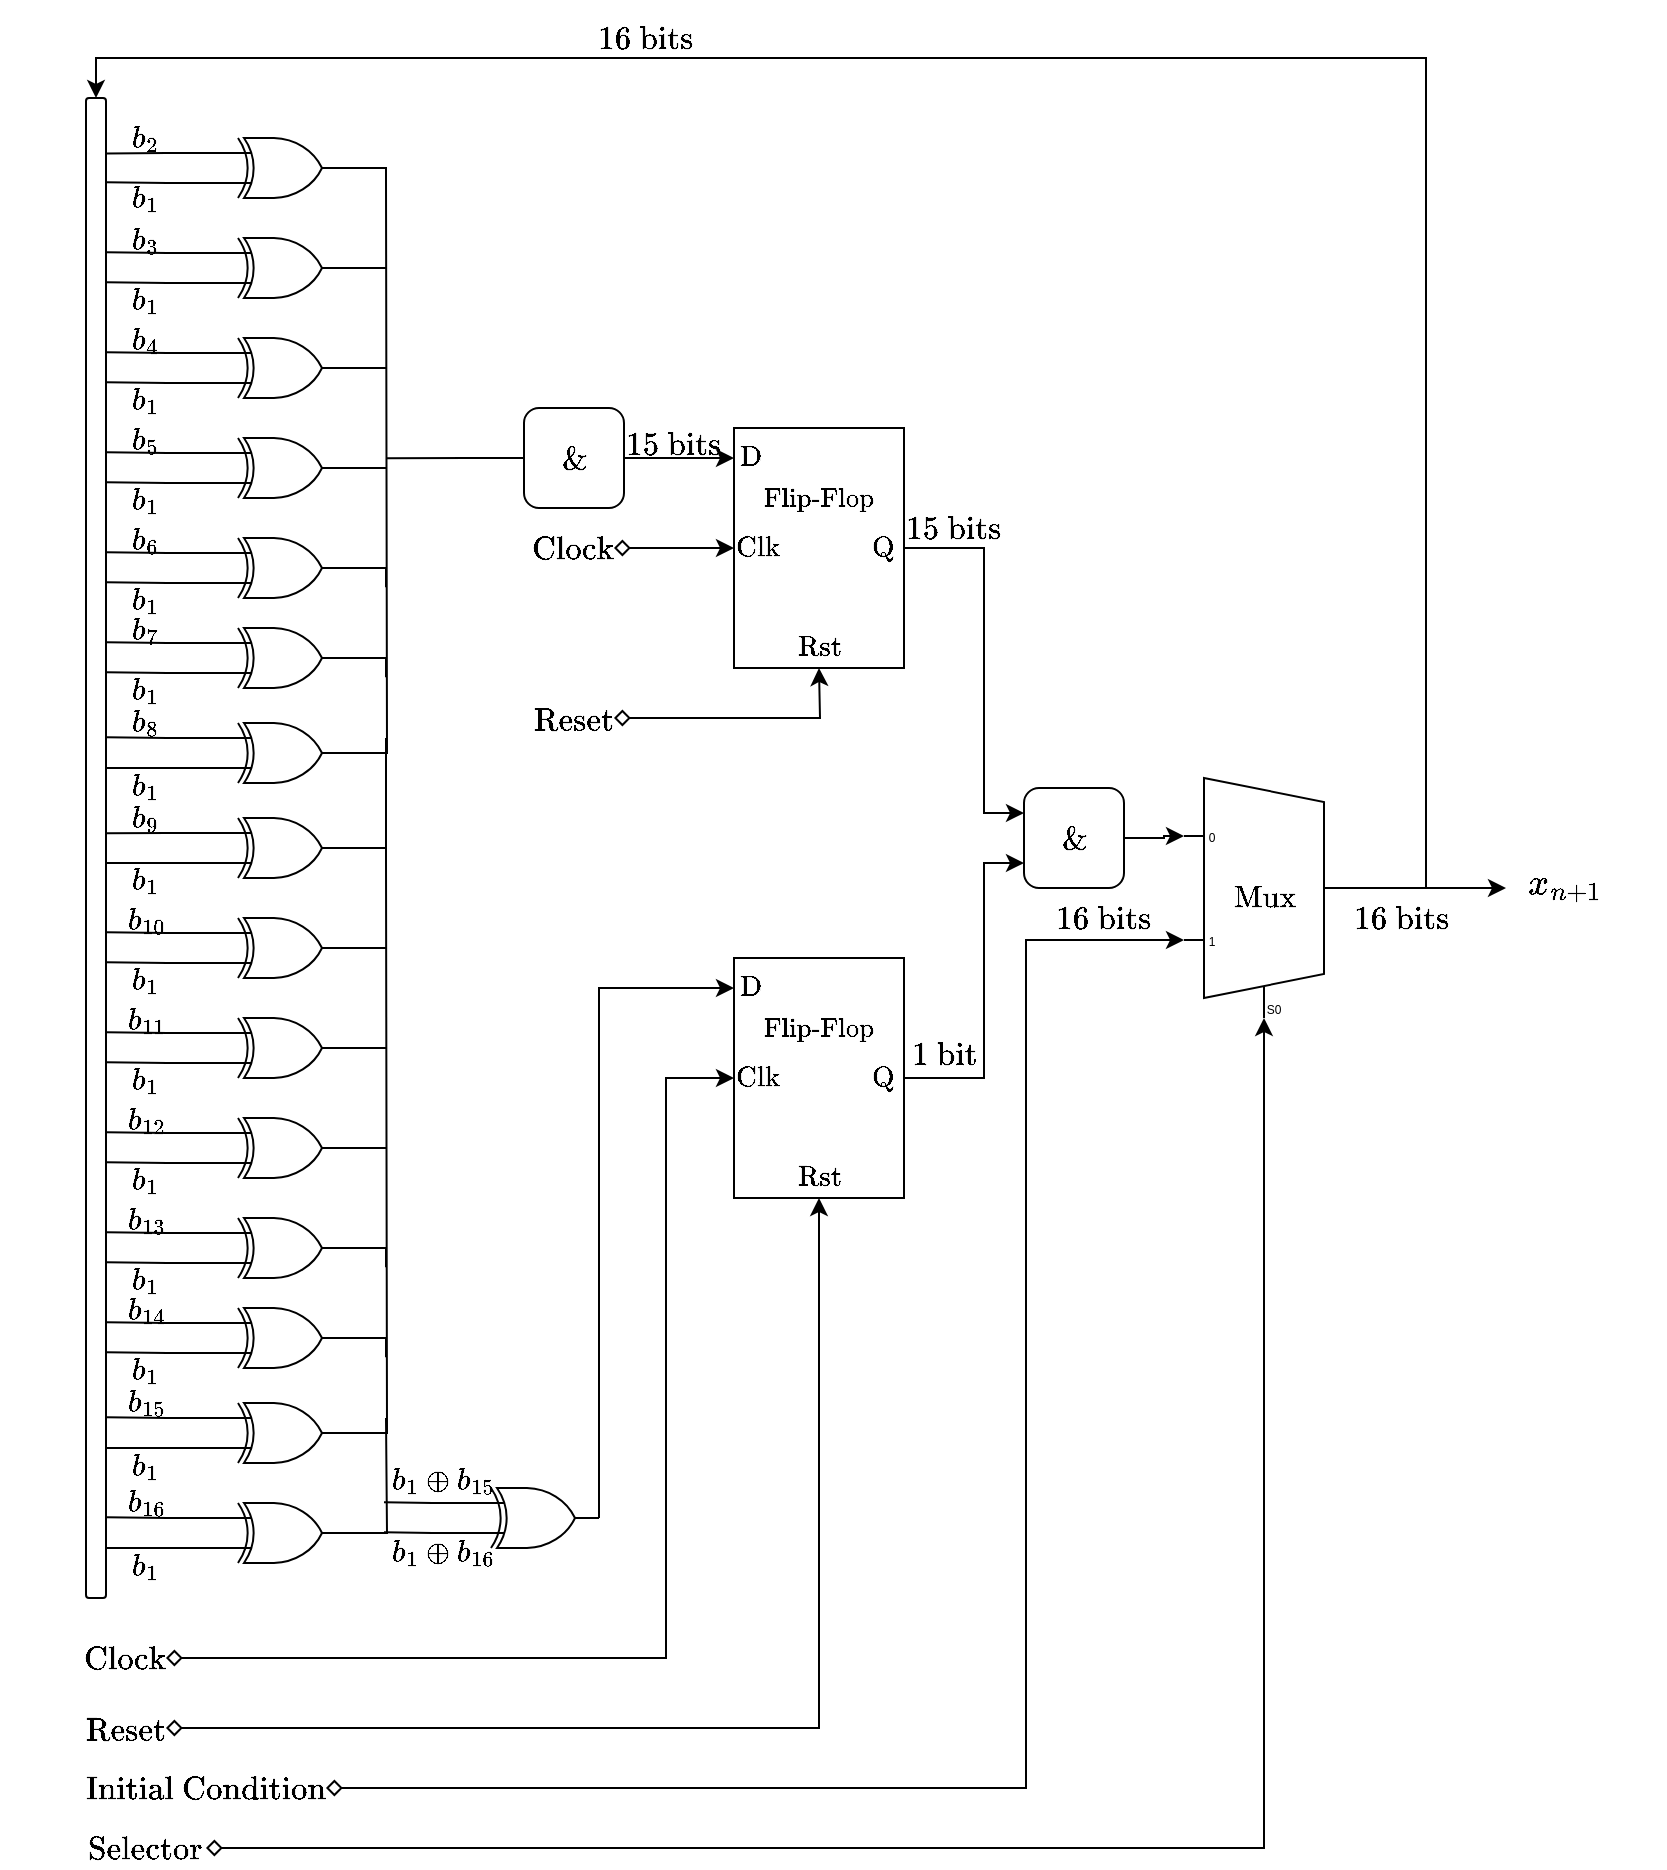 <mxfile version="22.1.16" type="device">
  <diagram id="GjfxxkId27-3Mr2rPUCs" name="Page-1">
    <mxGraphModel dx="1042" dy="969" grid="1" gridSize="10" guides="1" tooltips="1" connect="1" arrows="1" fold="1" page="0" pageScale="1" pageWidth="827" pageHeight="1169" math="1" shadow="0">
      <root>
        <mxCell id="0" />
        <mxCell id="1" parent="0" />
        <mxCell id="sq4ldabJVKeDF1gv15AX-3" style="edgeStyle=orthogonalEdgeStyle;rounded=0;orthogonalLoop=1;jettySize=auto;html=1;exitX=1;exitY=0.5;exitDx=0;exitDy=0;exitPerimeter=0;endArrow=none;endFill=0;" parent="1" source="kmOvb5YyVOMIQkGBQpaO-1" edge="1">
          <mxGeometry relative="1" as="geometry">
            <mxPoint x="190" y="80.0" as="targetPoint" />
          </mxGeometry>
        </mxCell>
        <mxCell id="sq4ldabJVKeDF1gv15AX-15" style="edgeStyle=orthogonalEdgeStyle;rounded=0;orthogonalLoop=1;jettySize=auto;html=1;exitX=0;exitY=0.75;exitDx=0;exitDy=0;exitPerimeter=0;endArrow=none;endFill=0;" parent="1" source="kmOvb5YyVOMIQkGBQpaO-1" edge="1">
          <mxGeometry relative="1" as="geometry">
            <mxPoint x="50" y="82.167" as="targetPoint" />
          </mxGeometry>
        </mxCell>
        <mxCell id="UhHVVZy6KvmsFMZ7R_ob-191" style="edgeStyle=orthogonalEdgeStyle;rounded=0;orthogonalLoop=1;jettySize=auto;html=1;exitX=0;exitY=0.25;exitDx=0;exitDy=0;exitPerimeter=0;entryX=0.037;entryY=-0.039;entryDx=0;entryDy=0;entryPerimeter=0;endArrow=none;endFill=0;" parent="1" source="kmOvb5YyVOMIQkGBQpaO-1" target="CC6C3okg9SaEOSG-te2y-40" edge="1">
          <mxGeometry relative="1" as="geometry">
            <Array as="points">
              <mxPoint x="80" y="68" />
            </Array>
          </mxGeometry>
        </mxCell>
        <mxCell id="kmOvb5YyVOMIQkGBQpaO-1" value="" style="verticalLabelPosition=bottom;shadow=0;dashed=0;align=center;html=1;verticalAlign=top;shape=mxgraph.electrical.logic_gates.logic_gate;operation=xor;" parent="1" vertex="1">
          <mxGeometry x="110" y="60" width="60" height="30" as="geometry" />
        </mxCell>
        <mxCell id="kmOvb5YyVOMIQkGBQpaO-16" style="edgeStyle=orthogonalEdgeStyle;rounded=0;orthogonalLoop=1;jettySize=auto;html=1;exitX=1;exitY=0.5;exitDx=0;exitDy=0;exitPerimeter=0;endArrow=none;endFill=0;" parent="1" source="kmOvb5YyVOMIQkGBQpaO-2" edge="1">
          <mxGeometry relative="1" as="geometry">
            <mxPoint x="150" y="125" as="targetPoint" />
          </mxGeometry>
        </mxCell>
        <mxCell id="sq4ldabJVKeDF1gv15AX-11" style="edgeStyle=orthogonalEdgeStyle;rounded=0;orthogonalLoop=1;jettySize=auto;html=1;exitX=1;exitY=0.5;exitDx=0;exitDy=0;exitPerimeter=0;endArrow=none;endFill=0;" parent="1" source="kmOvb5YyVOMIQkGBQpaO-2" edge="1">
          <mxGeometry relative="1" as="geometry">
            <mxPoint x="190" y="124.667" as="targetPoint" />
          </mxGeometry>
        </mxCell>
        <mxCell id="sq4ldabJVKeDF1gv15AX-32" style="edgeStyle=orthogonalEdgeStyle;rounded=0;orthogonalLoop=1;jettySize=auto;html=1;exitX=0;exitY=0.75;exitDx=0;exitDy=0;exitPerimeter=0;endArrow=none;endFill=0;" parent="1" source="kmOvb5YyVOMIQkGBQpaO-2" edge="1">
          <mxGeometry relative="1" as="geometry">
            <mxPoint x="50" y="132.167" as="targetPoint" />
          </mxGeometry>
        </mxCell>
        <mxCell id="sq4ldabJVKeDF1gv15AX-33" style="edgeStyle=orthogonalEdgeStyle;rounded=0;orthogonalLoop=1;jettySize=auto;html=1;exitX=0;exitY=0.25;exitDx=0;exitDy=0;exitPerimeter=0;endArrow=none;endFill=0;" parent="1" source="kmOvb5YyVOMIQkGBQpaO-2" edge="1">
          <mxGeometry relative="1" as="geometry">
            <mxPoint x="50" y="117.167" as="targetPoint" />
          </mxGeometry>
        </mxCell>
        <mxCell id="kmOvb5YyVOMIQkGBQpaO-2" value="" style="verticalLabelPosition=bottom;shadow=0;dashed=0;align=center;html=1;verticalAlign=top;shape=mxgraph.electrical.logic_gates.logic_gate;operation=xor;" parent="1" vertex="1">
          <mxGeometry x="110" y="110" width="60" height="30" as="geometry" />
        </mxCell>
        <mxCell id="kmOvb5YyVOMIQkGBQpaO-15" style="edgeStyle=orthogonalEdgeStyle;rounded=0;orthogonalLoop=1;jettySize=auto;html=1;exitX=1;exitY=0.5;exitDx=0;exitDy=0;exitPerimeter=0;endArrow=none;endFill=0;" parent="1" source="kmOvb5YyVOMIQkGBQpaO-3" edge="1">
          <mxGeometry relative="1" as="geometry">
            <mxPoint x="150" y="175" as="targetPoint" />
          </mxGeometry>
        </mxCell>
        <mxCell id="sq4ldabJVKeDF1gv15AX-10" style="edgeStyle=orthogonalEdgeStyle;rounded=0;orthogonalLoop=1;jettySize=auto;html=1;exitX=1;exitY=0.5;exitDx=0;exitDy=0;exitPerimeter=0;endArrow=none;endFill=0;" parent="1" source="kmOvb5YyVOMIQkGBQpaO-3" edge="1">
          <mxGeometry relative="1" as="geometry">
            <mxPoint x="190" y="174.667" as="targetPoint" />
          </mxGeometry>
        </mxCell>
        <mxCell id="sq4ldabJVKeDF1gv15AX-30" style="edgeStyle=orthogonalEdgeStyle;rounded=0;orthogonalLoop=1;jettySize=auto;html=1;exitX=0;exitY=0.75;exitDx=0;exitDy=0;exitPerimeter=0;endArrow=none;endFill=0;" parent="1" source="kmOvb5YyVOMIQkGBQpaO-3" edge="1">
          <mxGeometry relative="1" as="geometry">
            <mxPoint x="50" y="182.167" as="targetPoint" />
          </mxGeometry>
        </mxCell>
        <mxCell id="sq4ldabJVKeDF1gv15AX-31" style="edgeStyle=orthogonalEdgeStyle;rounded=0;orthogonalLoop=1;jettySize=auto;html=1;exitX=0;exitY=0.25;exitDx=0;exitDy=0;exitPerimeter=0;endArrow=none;endFill=0;" parent="1" source="kmOvb5YyVOMIQkGBQpaO-3" edge="1">
          <mxGeometry relative="1" as="geometry">
            <mxPoint x="50" y="167.167" as="targetPoint" />
          </mxGeometry>
        </mxCell>
        <mxCell id="kmOvb5YyVOMIQkGBQpaO-3" value="" style="verticalLabelPosition=bottom;shadow=0;dashed=0;align=center;html=1;verticalAlign=top;shape=mxgraph.electrical.logic_gates.logic_gate;operation=xor;" parent="1" vertex="1">
          <mxGeometry x="110" y="160" width="60" height="30" as="geometry" />
        </mxCell>
        <mxCell id="kmOvb5YyVOMIQkGBQpaO-13" style="edgeStyle=orthogonalEdgeStyle;rounded=0;orthogonalLoop=1;jettySize=auto;html=1;exitX=1;exitY=0.5;exitDx=0;exitDy=0;exitPerimeter=0;endArrow=none;endFill=0;" parent="1" source="kmOvb5YyVOMIQkGBQpaO-5" edge="1">
          <mxGeometry relative="1" as="geometry">
            <mxPoint x="150" y="275" as="targetPoint" />
          </mxGeometry>
        </mxCell>
        <mxCell id="sq4ldabJVKeDF1gv15AX-6" style="edgeStyle=orthogonalEdgeStyle;rounded=0;orthogonalLoop=1;jettySize=auto;html=1;exitX=1;exitY=0.5;exitDx=0;exitDy=0;exitPerimeter=0;endArrow=none;endFill=0;" parent="1" source="kmOvb5YyVOMIQkGBQpaO-5" edge="1">
          <mxGeometry relative="1" as="geometry">
            <mxPoint x="190" y="284.667" as="targetPoint" />
          </mxGeometry>
        </mxCell>
        <mxCell id="sq4ldabJVKeDF1gv15AX-26" style="edgeStyle=orthogonalEdgeStyle;rounded=0;orthogonalLoop=1;jettySize=auto;html=1;exitX=0;exitY=0.75;exitDx=0;exitDy=0;exitPerimeter=0;endArrow=none;endFill=0;" parent="1" source="kmOvb5YyVOMIQkGBQpaO-5" edge="1">
          <mxGeometry relative="1" as="geometry">
            <mxPoint x="50" y="282.167" as="targetPoint" />
          </mxGeometry>
        </mxCell>
        <mxCell id="sq4ldabJVKeDF1gv15AX-27" style="edgeStyle=orthogonalEdgeStyle;rounded=0;orthogonalLoop=1;jettySize=auto;html=1;exitX=0;exitY=0.25;exitDx=0;exitDy=0;exitPerimeter=0;endArrow=none;endFill=0;" parent="1" source="kmOvb5YyVOMIQkGBQpaO-5" edge="1">
          <mxGeometry relative="1" as="geometry">
            <mxPoint x="50" y="267.167" as="targetPoint" />
          </mxGeometry>
        </mxCell>
        <mxCell id="kmOvb5YyVOMIQkGBQpaO-5" value="" style="verticalLabelPosition=bottom;shadow=0;dashed=0;align=center;html=1;verticalAlign=top;shape=mxgraph.electrical.logic_gates.logic_gate;operation=xor;" parent="1" vertex="1">
          <mxGeometry x="110" y="260" width="60" height="30" as="geometry" />
        </mxCell>
        <mxCell id="kmOvb5YyVOMIQkGBQpaO-12" style="edgeStyle=orthogonalEdgeStyle;rounded=0;orthogonalLoop=1;jettySize=auto;html=1;exitX=1;exitY=0.5;exitDx=0;exitDy=0;exitPerimeter=0;endArrow=none;endFill=0;" parent="1" source="kmOvb5YyVOMIQkGBQpaO-6" edge="1">
          <mxGeometry relative="1" as="geometry">
            <mxPoint x="150" y="325" as="targetPoint" />
          </mxGeometry>
        </mxCell>
        <mxCell id="sq4ldabJVKeDF1gv15AX-7" style="edgeStyle=orthogonalEdgeStyle;rounded=0;orthogonalLoop=1;jettySize=auto;html=1;exitX=1;exitY=0.5;exitDx=0;exitDy=0;exitPerimeter=0;endArrow=none;endFill=0;" parent="1" source="kmOvb5YyVOMIQkGBQpaO-6" edge="1">
          <mxGeometry relative="1" as="geometry">
            <mxPoint x="190" y="329.667" as="targetPoint" />
          </mxGeometry>
        </mxCell>
        <mxCell id="sq4ldabJVKeDF1gv15AX-24" style="edgeStyle=orthogonalEdgeStyle;rounded=0;orthogonalLoop=1;jettySize=auto;html=1;exitX=0;exitY=0.75;exitDx=0;exitDy=0;exitPerimeter=0;endArrow=none;endFill=0;" parent="1" source="kmOvb5YyVOMIQkGBQpaO-6" edge="1">
          <mxGeometry relative="1" as="geometry">
            <mxPoint x="50" y="327.167" as="targetPoint" />
          </mxGeometry>
        </mxCell>
        <mxCell id="sq4ldabJVKeDF1gv15AX-25" style="edgeStyle=orthogonalEdgeStyle;rounded=0;orthogonalLoop=1;jettySize=auto;html=1;exitX=0;exitY=0.25;exitDx=0;exitDy=0;exitPerimeter=0;endArrow=none;endFill=0;" parent="1" source="kmOvb5YyVOMIQkGBQpaO-6" edge="1">
          <mxGeometry relative="1" as="geometry">
            <mxPoint x="50" y="312.167" as="targetPoint" />
          </mxGeometry>
        </mxCell>
        <mxCell id="kmOvb5YyVOMIQkGBQpaO-6" value="" style="verticalLabelPosition=bottom;shadow=0;dashed=0;align=center;html=1;verticalAlign=top;shape=mxgraph.electrical.logic_gates.logic_gate;operation=xor;" parent="1" vertex="1">
          <mxGeometry x="110" y="305" width="60" height="30" as="geometry" />
        </mxCell>
        <mxCell id="kmOvb5YyVOMIQkGBQpaO-46" style="edgeStyle=orthogonalEdgeStyle;rounded=0;orthogonalLoop=1;jettySize=auto;html=1;exitX=1;exitY=0.5;exitDx=0;exitDy=-5;exitPerimeter=0;endArrow=classic;endFill=1;" parent="1" source="kmOvb5YyVOMIQkGBQpaO-8" edge="1">
          <mxGeometry relative="1" as="geometry">
            <mxPoint x="750" y="435" as="targetPoint" />
          </mxGeometry>
        </mxCell>
        <mxCell id="CC6C3okg9SaEOSG-te2y-46" style="edgeStyle=orthogonalEdgeStyle;rounded=0;orthogonalLoop=1;jettySize=auto;html=1;exitX=1;exitY=0.5;exitDx=0;exitDy=-5;exitPerimeter=0;entryX=0;entryY=0.5;entryDx=0;entryDy=0;endArrow=classic;endFill=1;" parent="1" source="kmOvb5YyVOMIQkGBQpaO-8" target="CC6C3okg9SaEOSG-te2y-40" edge="1">
          <mxGeometry relative="1" as="geometry">
            <Array as="points">
              <mxPoint x="710" y="435" />
              <mxPoint x="710" y="20" />
              <mxPoint x="45" y="20" />
            </Array>
          </mxGeometry>
        </mxCell>
        <mxCell id="CC6C3okg9SaEOSG-te2y-71" style="edgeStyle=orthogonalEdgeStyle;rounded=0;orthogonalLoop=1;jettySize=auto;html=1;exitX=0;exitY=0.217;exitDx=0;exitDy=3;exitPerimeter=0;startArrow=diamond;startFill=0;endArrow=classic;endFill=1;" parent="1" source="kmOvb5YyVOMIQkGBQpaO-8" edge="1">
          <mxGeometry relative="1" as="geometry">
            <mxPoint x="588.81" y="409.238" as="targetPoint" />
          </mxGeometry>
        </mxCell>
        <mxCell id="kmOvb5YyVOMIQkGBQpaO-8" value="&lt;font style=&quot;font-size: 13px&quot;&gt;$$\mbox{Mux}$$&lt;/font&gt;" style="shadow=0;dashed=0;align=center;html=1;strokeWidth=1;shape=mxgraph.electrical.abstract.mux2;" parent="1" vertex="1">
          <mxGeometry x="589" y="380" width="80" height="120" as="geometry" />
        </mxCell>
        <mxCell id="kmOvb5YyVOMIQkGBQpaO-10" value="" style="rounded=0;whiteSpace=wrap;html=1;rotation=90;" parent="1" vertex="1">
          <mxGeometry x="346.5" y="222.5" width="120" height="85" as="geometry" />
        </mxCell>
        <mxCell id="kmOvb5YyVOMIQkGBQpaO-45" value="&lt;font face=&quot;Times New Roman&quot; style=&quot;font-size: 18px&quot;&gt;$$x_{n+1}$$&lt;/font&gt;" style="text;html=1;strokeColor=none;fillColor=none;align=center;verticalAlign=middle;whiteSpace=wrap;rounded=0;" parent="1" vertex="1">
          <mxGeometry x="750" y="422.5" width="60" height="20" as="geometry" />
        </mxCell>
        <mxCell id="kmOvb5YyVOMIQkGBQpaO-48" value="&lt;font face=&quot;Times New Roman&quot; style=&quot;font-size: 14px&quot;&gt;$$\mbox{Clk}$$&lt;/font&gt;" style="text;html=1;strokeColor=none;fillColor=none;align=center;verticalAlign=middle;whiteSpace=wrap;rounded=0;" parent="1" vertex="1">
          <mxGeometry x="364" y="255" width="25" height="20" as="geometry" />
        </mxCell>
        <mxCell id="kmOvb5YyVOMIQkGBQpaO-49" value="&lt;font face=&quot;Times New Roman&quot; style=&quot;font-size: 14px&quot;&gt;$$\mbox{Rst}$$&lt;/font&gt;" style="text;html=1;strokeColor=none;fillColor=none;align=center;verticalAlign=middle;whiteSpace=wrap;rounded=0;" parent="1" vertex="1">
          <mxGeometry x="386.5" y="305" width="40" height="20" as="geometry" />
        </mxCell>
        <mxCell id="CC6C3okg9SaEOSG-te2y-68" style="edgeStyle=orthogonalEdgeStyle;rounded=0;orthogonalLoop=1;jettySize=auto;html=1;exitX=1;exitY=0.5;exitDx=0;exitDy=0;entryX=0.25;entryY=1;entryDx=0;entryDy=0;startArrow=none;startFill=0;endArrow=classic;endFill=1;" parent="1" source="kmOvb5YyVOMIQkGBQpaO-52" target="CC6C3okg9SaEOSG-te2y-51" edge="1">
          <mxGeometry relative="1" as="geometry">
            <Array as="points">
              <mxPoint x="489" y="265" />
              <mxPoint x="489" y="398" />
            </Array>
          </mxGeometry>
        </mxCell>
        <mxCell id="kmOvb5YyVOMIQkGBQpaO-52" value="&lt;font face=&quot;Times New Roman&quot; style=&quot;font-size: 14px&quot;&gt;$$\mbox{Q}$$&lt;/font&gt;" style="text;html=1;strokeColor=none;fillColor=none;align=center;verticalAlign=middle;whiteSpace=wrap;rounded=0;" parent="1" vertex="1">
          <mxGeometry x="426.5" y="255" width="22.5" height="20" as="geometry" />
        </mxCell>
        <mxCell id="kmOvb5YyVOMIQkGBQpaO-53" value="&lt;span style=&quot;font-family: &amp;#34;times new roman&amp;#34; ; font-size: 13px&quot;&gt;$$\mbox{Flip-Flop}$$&lt;/span&gt;" style="text;html=1;strokeColor=none;fillColor=none;align=center;verticalAlign=middle;whiteSpace=wrap;rounded=0;" parent="1" vertex="1">
          <mxGeometry x="386.5" y="230" width="40" height="20" as="geometry" />
        </mxCell>
        <mxCell id="kmOvb5YyVOMIQkGBQpaO-93" value="&lt;font face=&quot;Times New Roman&quot; style=&quot;font-size: 15px&quot;&gt;$$b_1$$&lt;/font&gt;" style="text;html=1;strokeColor=none;fillColor=none;align=center;verticalAlign=middle;whiteSpace=wrap;rounded=0;" parent="1" vertex="1">
          <mxGeometry x="55" y="375" width="30" height="15" as="geometry" />
        </mxCell>
        <mxCell id="VwCjCpoKsMonTpkTVioX-4" style="edgeStyle=orthogonalEdgeStyle;rounded=0;orthogonalLoop=1;jettySize=auto;html=1;exitX=1;exitY=0.5;exitDx=0;exitDy=0;exitPerimeter=0;endArrow=none;endFill=0;" parent="1" source="VwCjCpoKsMonTpkTVioX-1" edge="1">
          <mxGeometry relative="1" as="geometry">
            <mxPoint x="150.207" y="365.345" as="targetPoint" />
          </mxGeometry>
        </mxCell>
        <mxCell id="sq4ldabJVKeDF1gv15AX-2" style="edgeStyle=orthogonalEdgeStyle;rounded=0;orthogonalLoop=1;jettySize=auto;html=1;exitX=1;exitY=0.5;exitDx=0;exitDy=0;exitPerimeter=0;endArrow=none;endFill=0;" parent="1" source="VwCjCpoKsMonTpkTVioX-1" edge="1">
          <mxGeometry relative="1" as="geometry">
            <mxPoint x="190" y="80" as="targetPoint" />
          </mxGeometry>
        </mxCell>
        <mxCell id="sq4ldabJVKeDF1gv15AX-23" style="edgeStyle=orthogonalEdgeStyle;rounded=0;orthogonalLoop=1;jettySize=auto;html=1;exitX=0;exitY=0.25;exitDx=0;exitDy=0;exitPerimeter=0;endArrow=none;endFill=0;" parent="1" source="VwCjCpoKsMonTpkTVioX-1" edge="1">
          <mxGeometry relative="1" as="geometry">
            <mxPoint x="50" y="359.667" as="targetPoint" />
          </mxGeometry>
        </mxCell>
        <mxCell id="UhHVVZy6KvmsFMZ7R_ob-192" style="edgeStyle=orthogonalEdgeStyle;rounded=0;orthogonalLoop=1;jettySize=auto;html=1;exitX=0;exitY=0.75;exitDx=0;exitDy=0;exitPerimeter=0;endArrow=none;endFill=0;" parent="1" source="VwCjCpoKsMonTpkTVioX-1" edge="1">
          <mxGeometry relative="1" as="geometry">
            <mxPoint x="50" y="375" as="targetPoint" />
          </mxGeometry>
        </mxCell>
        <mxCell id="VwCjCpoKsMonTpkTVioX-1" value="" style="verticalLabelPosition=bottom;shadow=0;dashed=0;align=center;html=1;verticalAlign=top;shape=mxgraph.electrical.logic_gates.logic_gate;operation=xor;" parent="1" vertex="1">
          <mxGeometry x="110" y="352.5" width="60" height="30" as="geometry" />
        </mxCell>
        <mxCell id="VwCjCpoKsMonTpkTVioX-24" value="" style="rounded=0;whiteSpace=wrap;html=1;rotation=90;" parent="1" vertex="1">
          <mxGeometry x="346.5" y="487.5" width="120" height="85" as="geometry" />
        </mxCell>
        <mxCell id="VwCjCpoKsMonTpkTVioX-25" value="&lt;font face=&quot;Times New Roman&quot; style=&quot;font-size: 14px&quot;&gt;$$\mbox{D}$$&lt;/font&gt;" style="text;html=1;strokeColor=none;fillColor=none;align=center;verticalAlign=middle;whiteSpace=wrap;rounded=0;" parent="1" vertex="1">
          <mxGeometry x="364" y="475" width="17.5" height="20" as="geometry" />
        </mxCell>
        <mxCell id="VwCjCpoKsMonTpkTVioX-26" value="&lt;font face=&quot;Times New Roman&quot; style=&quot;font-size: 14px&quot;&gt;$$\mbox{Clk}$$&lt;/font&gt;" style="text;html=1;strokeColor=none;fillColor=none;align=center;verticalAlign=middle;whiteSpace=wrap;rounded=0;" parent="1" vertex="1">
          <mxGeometry x="364" y="520" width="25" height="20" as="geometry" />
        </mxCell>
        <mxCell id="VwCjCpoKsMonTpkTVioX-27" value="&lt;font face=&quot;Times New Roman&quot; style=&quot;font-size: 14px&quot;&gt;$$\mbox{Rst}$$&lt;/font&gt;" style="text;html=1;strokeColor=none;fillColor=none;align=center;verticalAlign=middle;whiteSpace=wrap;rounded=0;" parent="1" vertex="1">
          <mxGeometry x="386.5" y="570" width="40" height="20" as="geometry" />
        </mxCell>
        <mxCell id="VwCjCpoKsMonTpkTVioX-28" value="&lt;font face=&quot;Times New Roman&quot; style=&quot;font-size: 13px&quot;&gt;$$\mbox{Flip-Flop}$$&lt;/font&gt;" style="text;html=1;strokeColor=none;fillColor=none;align=center;verticalAlign=middle;whiteSpace=wrap;rounded=0;" parent="1" vertex="1">
          <mxGeometry x="386.5" y="495" width="40" height="20" as="geometry" />
        </mxCell>
        <mxCell id="CC6C3okg9SaEOSG-te2y-67" style="edgeStyle=orthogonalEdgeStyle;rounded=0;orthogonalLoop=1;jettySize=auto;html=1;exitX=1;exitY=0.5;exitDx=0;exitDy=0;entryX=0.75;entryY=1;entryDx=0;entryDy=0;startArrow=none;startFill=0;endArrow=classic;endFill=1;" parent="1" source="VwCjCpoKsMonTpkTVioX-30" target="CC6C3okg9SaEOSG-te2y-51" edge="1">
          <mxGeometry relative="1" as="geometry">
            <Array as="points">
              <mxPoint x="489" y="530" />
              <mxPoint x="489" y="423" />
            </Array>
          </mxGeometry>
        </mxCell>
        <mxCell id="VwCjCpoKsMonTpkTVioX-30" value="&lt;font face=&quot;Times New Roman&quot; style=&quot;font-size: 14px&quot;&gt;$$\mbox{Q}$$&lt;/font&gt;" style="text;html=1;strokeColor=none;fillColor=none;align=center;verticalAlign=middle;whiteSpace=wrap;rounded=0;" parent="1" vertex="1">
          <mxGeometry x="429" y="520" width="20" height="20" as="geometry" />
        </mxCell>
        <mxCell id="sq4ldabJVKeDF1gv15AX-5" value="&lt;font face=&quot;Times New Roman&quot; style=&quot;font-size: 14px&quot;&gt;$$\mbox{D}$$&lt;/font&gt;" style="text;html=1;strokeColor=none;fillColor=none;align=center;verticalAlign=middle;whiteSpace=wrap;rounded=0;" parent="1" vertex="1">
          <mxGeometry x="364" y="210" width="17.5" height="20" as="geometry" />
        </mxCell>
        <mxCell id="sq4ldabJVKeDF1gv15AX-9" style="edgeStyle=orthogonalEdgeStyle;rounded=0;orthogonalLoop=1;jettySize=auto;html=1;exitX=1;exitY=0.5;exitDx=0;exitDy=0;exitPerimeter=0;endArrow=none;endFill=0;" parent="1" source="sq4ldabJVKeDF1gv15AX-8" edge="1">
          <mxGeometry relative="1" as="geometry">
            <mxPoint x="190" y="224.667" as="targetPoint" />
          </mxGeometry>
        </mxCell>
        <mxCell id="sq4ldabJVKeDF1gv15AX-28" style="edgeStyle=orthogonalEdgeStyle;rounded=0;orthogonalLoop=1;jettySize=auto;html=1;exitX=0;exitY=0.75;exitDx=0;exitDy=0;exitPerimeter=0;endArrow=none;endFill=0;" parent="1" source="sq4ldabJVKeDF1gv15AX-8" edge="1">
          <mxGeometry relative="1" as="geometry">
            <mxPoint x="50" y="232.167" as="targetPoint" />
          </mxGeometry>
        </mxCell>
        <mxCell id="sq4ldabJVKeDF1gv15AX-29" style="edgeStyle=orthogonalEdgeStyle;rounded=0;orthogonalLoop=1;jettySize=auto;html=1;exitX=0;exitY=0.25;exitDx=0;exitDy=0;exitPerimeter=0;endArrow=none;endFill=0;" parent="1" source="sq4ldabJVKeDF1gv15AX-8" edge="1">
          <mxGeometry relative="1" as="geometry">
            <mxPoint x="50" y="217.167" as="targetPoint" />
          </mxGeometry>
        </mxCell>
        <mxCell id="sq4ldabJVKeDF1gv15AX-8" value="" style="verticalLabelPosition=bottom;shadow=0;dashed=0;align=center;html=1;verticalAlign=top;shape=mxgraph.electrical.logic_gates.logic_gate;operation=xor;" parent="1" vertex="1">
          <mxGeometry x="110" y="210" width="60" height="30" as="geometry" />
        </mxCell>
        <mxCell id="sq4ldabJVKeDF1gv15AX-36" value="&lt;font face=&quot;Times New Roman&quot; style=&quot;font-size: 15px&quot;&gt;$$b_1$$&lt;/font&gt;" style="text;html=1;strokeColor=none;fillColor=none;align=center;verticalAlign=middle;whiteSpace=wrap;rounded=0;" parent="1" vertex="1">
          <mxGeometry x="50" y="325" width="40" height="20" as="geometry" />
        </mxCell>
        <mxCell id="sq4ldabJVKeDF1gv15AX-37" value="&lt;font face=&quot;Times New Roman&quot; style=&quot;font-size: 15px&quot;&gt;$$b_1$$&lt;/font&gt;" style="text;html=1;strokeColor=none;fillColor=none;align=center;verticalAlign=middle;whiteSpace=wrap;rounded=0;" parent="1" vertex="1">
          <mxGeometry x="50" y="280" width="40" height="20" as="geometry" />
        </mxCell>
        <mxCell id="sq4ldabJVKeDF1gv15AX-38" value="&lt;font face=&quot;Times New Roman&quot; style=&quot;font-size: 15px&quot;&gt;$$b_1$$&lt;/font&gt;" style="text;html=1;strokeColor=none;fillColor=none;align=center;verticalAlign=middle;whiteSpace=wrap;rounded=0;" parent="1" vertex="1">
          <mxGeometry x="50" y="230" width="40" height="20" as="geometry" />
        </mxCell>
        <mxCell id="sq4ldabJVKeDF1gv15AX-39" value="&lt;font face=&quot;Times New Roman&quot; style=&quot;font-size: 15px&quot;&gt;$$b_1$$&lt;/font&gt;" style="text;html=1;strokeColor=none;fillColor=none;align=center;verticalAlign=middle;whiteSpace=wrap;rounded=0;" parent="1" vertex="1">
          <mxGeometry x="50" y="180" width="40" height="20" as="geometry" />
        </mxCell>
        <mxCell id="sq4ldabJVKeDF1gv15AX-40" value="&lt;font face=&quot;Times New Roman&quot; style=&quot;font-size: 15px&quot;&gt;$$b_1$$&lt;/font&gt;" style="text;html=1;strokeColor=none;fillColor=none;align=center;verticalAlign=middle;whiteSpace=wrap;rounded=0;" parent="1" vertex="1">
          <mxGeometry x="50" y="130" width="40" height="20" as="geometry" />
        </mxCell>
        <mxCell id="sq4ldabJVKeDF1gv15AX-41" value="&lt;font face=&quot;Times New Roman&quot; style=&quot;font-size: 15px&quot;&gt;$$b_1$$&lt;/font&gt;" style="text;html=1;strokeColor=none;fillColor=none;align=center;verticalAlign=middle;whiteSpace=wrap;rounded=0;" parent="1" vertex="1">
          <mxGeometry x="50" y="80" width="40" height="17.5" as="geometry" />
        </mxCell>
        <mxCell id="sq4ldabJVKeDF1gv15AX-43" value="&lt;font face=&quot;Times New Roman&quot; style=&quot;font-size: 15px&quot;&gt;$$b_3$$&lt;/font&gt;" style="text;html=1;strokeColor=none;fillColor=none;align=center;verticalAlign=middle;whiteSpace=wrap;rounded=0;" parent="1" vertex="1">
          <mxGeometry x="50" y="105" width="40" height="10" as="geometry" />
        </mxCell>
        <mxCell id="sq4ldabJVKeDF1gv15AX-44" value="&lt;font face=&quot;Times New Roman&quot; style=&quot;font-size: 15px&quot;&gt;$$b_4$$&lt;/font&gt;" style="text;html=1;strokeColor=none;fillColor=none;align=center;verticalAlign=middle;whiteSpace=wrap;rounded=0;" parent="1" vertex="1">
          <mxGeometry x="55" y="150" width="30" height="20" as="geometry" />
        </mxCell>
        <mxCell id="sq4ldabJVKeDF1gv15AX-47" value="&lt;font face=&quot;Times New Roman&quot; style=&quot;font-size: 15px&quot;&gt;$$b_8$$&lt;/font&gt;" style="text;html=1;strokeColor=none;fillColor=none;align=center;verticalAlign=middle;whiteSpace=wrap;rounded=0;" parent="1" vertex="1">
          <mxGeometry x="50" y="342.5" width="40" height="17.5" as="geometry" />
        </mxCell>
        <mxCell id="sq4ldabJVKeDF1gv15AX-48" value="&lt;font face=&quot;Times New Roman&quot; style=&quot;font-size: 15px&quot;&gt;$$b_7$$&lt;/font&gt;" style="text;html=1;strokeColor=none;fillColor=none;align=center;verticalAlign=middle;whiteSpace=wrap;rounded=0;" parent="1" vertex="1">
          <mxGeometry x="50" y="300" width="40" height="10" as="geometry" />
        </mxCell>
        <mxCell id="sq4ldabJVKeDF1gv15AX-49" value="&lt;font face=&quot;Times New Roman&quot; style=&quot;font-size: 15px&quot;&gt;$$b_6$$&lt;/font&gt;" style="text;html=1;strokeColor=none;fillColor=none;align=center;verticalAlign=middle;whiteSpace=wrap;rounded=0;" parent="1" vertex="1">
          <mxGeometry x="50" y="250" width="40" height="20" as="geometry" />
        </mxCell>
        <mxCell id="sq4ldabJVKeDF1gv15AX-50" value="&lt;font face=&quot;Times New Roman&quot; style=&quot;font-size: 15px&quot;&gt;$$b_5$$&lt;/font&gt;" style="text;html=1;strokeColor=none;fillColor=none;align=center;verticalAlign=middle;whiteSpace=wrap;rounded=0;" parent="1" vertex="1">
          <mxGeometry x="50" y="200" width="40" height="20" as="geometry" />
        </mxCell>
        <mxCell id="iDIzsfNDpfCy3vQxhfhM-3" value="&lt;font face=&quot;Times New Roman&quot; style=&quot;font-size: 15px&quot;&gt;$$b_2$$&lt;/font&gt;" style="text;html=1;strokeColor=none;fillColor=none;align=center;verticalAlign=middle;whiteSpace=wrap;rounded=0;" parent="1" vertex="1">
          <mxGeometry x="50" y="50" width="40" height="17.5" as="geometry" />
        </mxCell>
        <mxCell id="CC6C3okg9SaEOSG-te2y-35" style="edgeStyle=orthogonalEdgeStyle;rounded=0;orthogonalLoop=1;jettySize=auto;html=1;exitX=0.5;exitY=0;exitDx=0;exitDy=0;entryX=0;entryY=0.5;entryDx=0;entryDy=0;endArrow=classic;endFill=1;" parent="1" source="CC6C3okg9SaEOSG-te2y-32" target="sq4ldabJVKeDF1gv15AX-5" edge="1">
          <mxGeometry relative="1" as="geometry" />
        </mxCell>
        <mxCell id="UhHVVZy6KvmsFMZ7R_ob-210" style="edgeStyle=orthogonalEdgeStyle;rounded=0;orthogonalLoop=1;jettySize=auto;html=1;exitX=0.5;exitY=1;exitDx=0;exitDy=0;startArrow=none;startFill=0;endArrow=none;endFill=0;" parent="1" source="CC6C3okg9SaEOSG-te2y-32" edge="1">
          <mxGeometry relative="1" as="geometry">
            <mxPoint x="190" y="220.152" as="targetPoint" />
            <Array as="points">
              <mxPoint x="230" y="220" />
              <mxPoint x="230" y="220" />
            </Array>
          </mxGeometry>
        </mxCell>
        <mxCell id="CC6C3okg9SaEOSG-te2y-32" value="" style="rounded=1;whiteSpace=wrap;html=1;direction=south;" parent="1" vertex="1">
          <mxGeometry x="259" y="195" width="50" height="50" as="geometry" />
        </mxCell>
        <mxCell id="CC6C3okg9SaEOSG-te2y-33" value="&lt;font face=&quot;Times New Roman&quot; style=&quot;font-size: 16px&quot;&gt;$$\mbox{&amp;amp;}$$&lt;/font&gt;" style="text;html=1;strokeColor=none;fillColor=none;align=center;verticalAlign=middle;whiteSpace=wrap;rounded=0;" parent="1" vertex="1">
          <mxGeometry x="264" y="210" width="40" height="20" as="geometry" />
        </mxCell>
        <mxCell id="CC6C3okg9SaEOSG-te2y-40" value="" style="rounded=1;whiteSpace=wrap;html=1;direction=south;" parent="1" vertex="1">
          <mxGeometry x="40" y="40" width="10" height="750" as="geometry" />
        </mxCell>
        <mxCell id="CC6C3okg9SaEOSG-te2y-47" value="&lt;font face=&quot;Times New Roman&quot; style=&quot;font-size: 16px&quot;&gt;$$\mbox{16 bits}$$&lt;/font&gt;" style="text;html=1;strokeColor=none;fillColor=none;align=center;verticalAlign=middle;whiteSpace=wrap;rounded=0;" parent="1" vertex="1">
          <mxGeometry x="300" width="40" height="20" as="geometry" />
        </mxCell>
        <mxCell id="CC6C3okg9SaEOSG-te2y-48" value="&lt;font face=&quot;Times New Roman&quot; style=&quot;font-size: 16px&quot;&gt;$$\mbox{15 bits}$$&lt;/font&gt;" style="text;html=1;strokeColor=none;fillColor=none;align=center;verticalAlign=middle;whiteSpace=wrap;rounded=0;" parent="1" vertex="1">
          <mxGeometry x="309" y="202.5" width="50" height="20" as="geometry" />
        </mxCell>
        <mxCell id="CC6C3okg9SaEOSG-te2y-72" style="edgeStyle=orthogonalEdgeStyle;rounded=0;orthogonalLoop=1;jettySize=auto;html=1;exitX=0.5;exitY=0;exitDx=0;exitDy=0;entryX=0;entryY=0.217;entryDx=0;entryDy=3;entryPerimeter=0;startArrow=none;startFill=0;endArrow=classic;endFill=1;" parent="1" source="CC6C3okg9SaEOSG-te2y-51" target="kmOvb5YyVOMIQkGBQpaO-8" edge="1">
          <mxGeometry relative="1" as="geometry">
            <Array as="points">
              <mxPoint x="579" y="410" />
            </Array>
          </mxGeometry>
        </mxCell>
        <mxCell id="CC6C3okg9SaEOSG-te2y-51" value="" style="rounded=1;whiteSpace=wrap;html=1;direction=south;" parent="1" vertex="1">
          <mxGeometry x="509" y="385" width="50" height="50" as="geometry" />
        </mxCell>
        <mxCell id="CC6C3okg9SaEOSG-te2y-52" value="&lt;font face=&quot;Times New Roman&quot; style=&quot;font-size: 16px&quot;&gt;$$\mbox{&amp;amp;}$$&lt;/font&gt;" style="text;html=1;strokeColor=none;fillColor=none;align=center;verticalAlign=middle;whiteSpace=wrap;rounded=0;" parent="1" vertex="1">
          <mxGeometry x="514" y="400" width="40" height="20" as="geometry" />
        </mxCell>
        <mxCell id="CC6C3okg9SaEOSG-te2y-61" style="edgeStyle=orthogonalEdgeStyle;rounded=0;orthogonalLoop=1;jettySize=auto;html=1;entryX=0.5;entryY=1;entryDx=0;entryDy=0;endArrow=classic;endFill=1;startArrow=diamond;startFill=0;" parent="1" source="CC6C3okg9SaEOSG-te2y-62" edge="1">
          <mxGeometry relative="1" as="geometry">
            <mxPoint x="99" y="390" as="sourcePoint" />
            <mxPoint x="406.5" y="325" as="targetPoint" />
          </mxGeometry>
        </mxCell>
        <mxCell id="CC6C3okg9SaEOSG-te2y-62" value="&lt;font face=&quot;Times New Roman&quot; style=&quot;font-size: 16px&quot;&gt;$$\mbox{Reset}$$&lt;/font&gt;" style="text;html=1;strokeColor=none;fillColor=none;align=center;verticalAlign=middle;whiteSpace=wrap;rounded=0;rotation=0;" parent="1" vertex="1">
          <mxGeometry x="264" y="340" width="40" height="20" as="geometry" />
        </mxCell>
        <mxCell id="CC6C3okg9SaEOSG-te2y-64" style="edgeStyle=orthogonalEdgeStyle;rounded=0;orthogonalLoop=1;jettySize=auto;html=1;exitX=1;exitY=0.5;exitDx=0;exitDy=0;entryX=0;entryY=0.5;entryDx=0;entryDy=0;startArrow=diamond;startFill=0;endArrow=classic;endFill=1;" parent="1" source="CC6C3okg9SaEOSG-te2y-63" target="kmOvb5YyVOMIQkGBQpaO-48" edge="1">
          <mxGeometry relative="1" as="geometry" />
        </mxCell>
        <mxCell id="CC6C3okg9SaEOSG-te2y-63" value="&lt;font face=&quot;Times New Roman&quot; style=&quot;font-size: 16px&quot;&gt;$$\mbox{Clock}$$&lt;/font&gt;" style="text;html=1;strokeColor=none;fillColor=none;align=center;verticalAlign=middle;whiteSpace=wrap;rounded=0;" parent="1" vertex="1">
          <mxGeometry x="264" y="255" width="40" height="20" as="geometry" />
        </mxCell>
        <mxCell id="CC6C3okg9SaEOSG-te2y-73" value="&lt;font face=&quot;Times New Roman&quot; style=&quot;font-size: 16px&quot;&gt;$$\mbox{16 bits}$$&lt;/font&gt;" style="text;html=1;strokeColor=none;fillColor=none;align=center;verticalAlign=middle;whiteSpace=wrap;rounded=0;rotation=0;" parent="1" vertex="1">
          <mxGeometry x="529" y="440" width="40" height="20" as="geometry" />
        </mxCell>
        <mxCell id="CC6C3okg9SaEOSG-te2y-74" value="&lt;font face=&quot;Times New Roman&quot; style=&quot;font-size: 16px&quot;&gt;$$\mbox{16 bits}$$&lt;/font&gt;" style="text;html=1;strokeColor=none;fillColor=none;align=center;verticalAlign=middle;whiteSpace=wrap;rounded=0;rotation=0;" parent="1" vertex="1">
          <mxGeometry x="677.5" y="440" width="40" height="20" as="geometry" />
        </mxCell>
        <mxCell id="CC6C3okg9SaEOSG-te2y-75" value="&lt;font face=&quot;Times New Roman&quot; style=&quot;font-size: 16px&quot;&gt;$$\mbox{1 bit}$$&lt;/font&gt;" style="text;html=1;strokeColor=none;fillColor=none;align=center;verticalAlign=middle;whiteSpace=wrap;rounded=0;rotation=0;" parent="1" vertex="1">
          <mxGeometry x="449" y="507.5" width="40" height="20" as="geometry" />
        </mxCell>
        <mxCell id="CC6C3okg9SaEOSG-te2y-76" value="&lt;font face=&quot;Times New Roman&quot; style=&quot;font-size: 16px&quot;&gt;$$\mbox{15 bits}$$&lt;/font&gt;" style="text;html=1;strokeColor=none;fillColor=none;align=center;verticalAlign=middle;whiteSpace=wrap;rounded=0;" parent="1" vertex="1">
          <mxGeometry x="449" y="245" width="50" height="20" as="geometry" />
        </mxCell>
        <mxCell id="UhHVVZy6KvmsFMZ7R_ob-1" style="edgeStyle=orthogonalEdgeStyle;rounded=0;orthogonalLoop=1;jettySize=auto;html=1;endArrow=none;endFill=0;" parent="1" edge="1">
          <mxGeometry relative="1" as="geometry">
            <mxPoint x="190" y="420" as="targetPoint" />
            <mxPoint x="190" y="360" as="sourcePoint" />
          </mxGeometry>
        </mxCell>
        <mxCell id="UhHVVZy6KvmsFMZ7R_ob-4" style="edgeStyle=orthogonalEdgeStyle;rounded=0;orthogonalLoop=1;jettySize=auto;html=1;exitX=0;exitY=0.25;exitDx=0;exitDy=0;exitPerimeter=0;entryX=0.079;entryY=-0.025;entryDx=0;entryDy=0;entryPerimeter=0;endArrow=none;endFill=0;" parent="1" source="UhHVVZy6KvmsFMZ7R_ob-5" edge="1">
          <mxGeometry relative="1" as="geometry">
            <mxPoint x="50.25" y="407.65" as="targetPoint" />
          </mxGeometry>
        </mxCell>
        <mxCell id="UhHVVZy6KvmsFMZ7R_ob-202" style="edgeStyle=orthogonalEdgeStyle;rounded=0;orthogonalLoop=1;jettySize=auto;html=1;exitX=0;exitY=0.75;exitDx=0;exitDy=0;exitPerimeter=0;endArrow=none;endFill=0;entryX=0.51;entryY=-0.021;entryDx=0;entryDy=0;entryPerimeter=0;" parent="1" source="UhHVVZy6KvmsFMZ7R_ob-5" target="CC6C3okg9SaEOSG-te2y-40" edge="1">
          <mxGeometry relative="1" as="geometry">
            <mxPoint x="100" y="422.565" as="targetPoint" />
          </mxGeometry>
        </mxCell>
        <mxCell id="UhHVVZy6KvmsFMZ7R_ob-203" style="edgeStyle=orthogonalEdgeStyle;rounded=0;orthogonalLoop=1;jettySize=auto;html=1;exitX=1;exitY=0.5;exitDx=0;exitDy=0;exitPerimeter=0;endArrow=none;endFill=0;" parent="1" source="UhHVVZy6KvmsFMZ7R_ob-5" edge="1">
          <mxGeometry relative="1" as="geometry">
            <mxPoint x="190" y="415.059" as="targetPoint" />
          </mxGeometry>
        </mxCell>
        <mxCell id="UhHVVZy6KvmsFMZ7R_ob-5" value="" style="verticalLabelPosition=bottom;shadow=0;dashed=0;align=center;html=1;verticalAlign=top;shape=mxgraph.electrical.logic_gates.logic_gate;operation=xor;" parent="1" vertex="1">
          <mxGeometry x="110" y="400" width="60" height="30" as="geometry" />
        </mxCell>
        <mxCell id="UhHVVZy6KvmsFMZ7R_ob-6" style="edgeStyle=orthogonalEdgeStyle;rounded=0;orthogonalLoop=1;jettySize=auto;html=1;exitX=1;exitY=0.5;exitDx=0;exitDy=0;exitPerimeter=0;endArrow=none;endFill=0;" parent="1" source="UhHVVZy6KvmsFMZ7R_ob-10" edge="1">
          <mxGeometry relative="1" as="geometry">
            <mxPoint x="150" y="465" as="targetPoint" />
          </mxGeometry>
        </mxCell>
        <mxCell id="UhHVVZy6KvmsFMZ7R_ob-7" style="edgeStyle=orthogonalEdgeStyle;rounded=0;orthogonalLoop=1;jettySize=auto;html=1;exitX=1;exitY=0.5;exitDx=0;exitDy=0;exitPerimeter=0;endArrow=none;endFill=0;" parent="1" source="UhHVVZy6KvmsFMZ7R_ob-10" edge="1">
          <mxGeometry relative="1" as="geometry">
            <mxPoint x="190" y="464.667" as="targetPoint" />
          </mxGeometry>
        </mxCell>
        <mxCell id="UhHVVZy6KvmsFMZ7R_ob-8" style="edgeStyle=orthogonalEdgeStyle;rounded=0;orthogonalLoop=1;jettySize=auto;html=1;exitX=0;exitY=0.75;exitDx=0;exitDy=0;exitPerimeter=0;endArrow=none;endFill=0;" parent="1" source="UhHVVZy6KvmsFMZ7R_ob-10" edge="1">
          <mxGeometry relative="1" as="geometry">
            <mxPoint x="50" y="472.167" as="targetPoint" />
          </mxGeometry>
        </mxCell>
        <mxCell id="UhHVVZy6KvmsFMZ7R_ob-9" style="edgeStyle=orthogonalEdgeStyle;rounded=0;orthogonalLoop=1;jettySize=auto;html=1;exitX=0;exitY=0.25;exitDx=0;exitDy=0;exitPerimeter=0;endArrow=none;endFill=0;" parent="1" source="UhHVVZy6KvmsFMZ7R_ob-10" edge="1">
          <mxGeometry relative="1" as="geometry">
            <mxPoint x="50" y="457.167" as="targetPoint" />
          </mxGeometry>
        </mxCell>
        <mxCell id="UhHVVZy6KvmsFMZ7R_ob-10" value="" style="verticalLabelPosition=bottom;shadow=0;dashed=0;align=center;html=1;verticalAlign=top;shape=mxgraph.electrical.logic_gates.logic_gate;operation=xor;" parent="1" vertex="1">
          <mxGeometry x="110" y="450" width="60" height="30" as="geometry" />
        </mxCell>
        <mxCell id="UhHVVZy6KvmsFMZ7R_ob-11" style="edgeStyle=orthogonalEdgeStyle;rounded=0;orthogonalLoop=1;jettySize=auto;html=1;exitX=1;exitY=0.5;exitDx=0;exitDy=0;exitPerimeter=0;endArrow=none;endFill=0;" parent="1" source="UhHVVZy6KvmsFMZ7R_ob-15" edge="1">
          <mxGeometry relative="1" as="geometry">
            <mxPoint x="150" y="515" as="targetPoint" />
          </mxGeometry>
        </mxCell>
        <mxCell id="UhHVVZy6KvmsFMZ7R_ob-12" style="edgeStyle=orthogonalEdgeStyle;rounded=0;orthogonalLoop=1;jettySize=auto;html=1;exitX=1;exitY=0.5;exitDx=0;exitDy=0;exitPerimeter=0;endArrow=none;endFill=0;" parent="1" source="UhHVVZy6KvmsFMZ7R_ob-15" edge="1">
          <mxGeometry relative="1" as="geometry">
            <mxPoint x="190" y="514.667" as="targetPoint" />
          </mxGeometry>
        </mxCell>
        <mxCell id="UhHVVZy6KvmsFMZ7R_ob-13" style="edgeStyle=orthogonalEdgeStyle;rounded=0;orthogonalLoop=1;jettySize=auto;html=1;exitX=0;exitY=0.75;exitDx=0;exitDy=0;exitPerimeter=0;endArrow=none;endFill=0;" parent="1" source="UhHVVZy6KvmsFMZ7R_ob-15" edge="1">
          <mxGeometry relative="1" as="geometry">
            <mxPoint x="50" y="522.167" as="targetPoint" />
          </mxGeometry>
        </mxCell>
        <mxCell id="UhHVVZy6KvmsFMZ7R_ob-14" style="edgeStyle=orthogonalEdgeStyle;rounded=0;orthogonalLoop=1;jettySize=auto;html=1;exitX=0;exitY=0.25;exitDx=0;exitDy=0;exitPerimeter=0;endArrow=none;endFill=0;" parent="1" source="UhHVVZy6KvmsFMZ7R_ob-15" edge="1">
          <mxGeometry relative="1" as="geometry">
            <mxPoint x="50" y="507.167" as="targetPoint" />
          </mxGeometry>
        </mxCell>
        <mxCell id="UhHVVZy6KvmsFMZ7R_ob-15" value="" style="verticalLabelPosition=bottom;shadow=0;dashed=0;align=center;html=1;verticalAlign=top;shape=mxgraph.electrical.logic_gates.logic_gate;operation=xor;" parent="1" vertex="1">
          <mxGeometry x="110" y="500" width="60" height="30" as="geometry" />
        </mxCell>
        <mxCell id="UhHVVZy6KvmsFMZ7R_ob-16" style="edgeStyle=orthogonalEdgeStyle;rounded=0;orthogonalLoop=1;jettySize=auto;html=1;exitX=1;exitY=0.5;exitDx=0;exitDy=0;exitPerimeter=0;endArrow=none;endFill=0;" parent="1" source="UhHVVZy6KvmsFMZ7R_ob-20" edge="1">
          <mxGeometry relative="1" as="geometry">
            <mxPoint x="150" y="615" as="targetPoint" />
          </mxGeometry>
        </mxCell>
        <mxCell id="UhHVVZy6KvmsFMZ7R_ob-17" style="edgeStyle=orthogonalEdgeStyle;rounded=0;orthogonalLoop=1;jettySize=auto;html=1;exitX=1;exitY=0.5;exitDx=0;exitDy=0;exitPerimeter=0;endArrow=none;endFill=0;" parent="1" source="UhHVVZy6KvmsFMZ7R_ob-20" edge="1">
          <mxGeometry relative="1" as="geometry">
            <mxPoint x="190" y="624.667" as="targetPoint" />
          </mxGeometry>
        </mxCell>
        <mxCell id="UhHVVZy6KvmsFMZ7R_ob-18" style="edgeStyle=orthogonalEdgeStyle;rounded=0;orthogonalLoop=1;jettySize=auto;html=1;exitX=0;exitY=0.75;exitDx=0;exitDy=0;exitPerimeter=0;endArrow=none;endFill=0;" parent="1" source="UhHVVZy6KvmsFMZ7R_ob-20" edge="1">
          <mxGeometry relative="1" as="geometry">
            <mxPoint x="50" y="622.167" as="targetPoint" />
          </mxGeometry>
        </mxCell>
        <mxCell id="UhHVVZy6KvmsFMZ7R_ob-19" style="edgeStyle=orthogonalEdgeStyle;rounded=0;orthogonalLoop=1;jettySize=auto;html=1;exitX=0;exitY=0.25;exitDx=0;exitDy=0;exitPerimeter=0;endArrow=none;endFill=0;" parent="1" source="UhHVVZy6KvmsFMZ7R_ob-20" edge="1">
          <mxGeometry relative="1" as="geometry">
            <mxPoint x="50" y="607.167" as="targetPoint" />
          </mxGeometry>
        </mxCell>
        <mxCell id="UhHVVZy6KvmsFMZ7R_ob-20" value="" style="verticalLabelPosition=bottom;shadow=0;dashed=0;align=center;html=1;verticalAlign=top;shape=mxgraph.electrical.logic_gates.logic_gate;operation=xor;" parent="1" vertex="1">
          <mxGeometry x="110" y="600" width="60" height="30" as="geometry" />
        </mxCell>
        <mxCell id="UhHVVZy6KvmsFMZ7R_ob-21" style="edgeStyle=orthogonalEdgeStyle;rounded=0;orthogonalLoop=1;jettySize=auto;html=1;exitX=1;exitY=0.5;exitDx=0;exitDy=0;exitPerimeter=0;endArrow=none;endFill=0;" parent="1" source="UhHVVZy6KvmsFMZ7R_ob-25" edge="1">
          <mxGeometry relative="1" as="geometry">
            <mxPoint x="150" y="665" as="targetPoint" />
          </mxGeometry>
        </mxCell>
        <mxCell id="UhHVVZy6KvmsFMZ7R_ob-22" style="edgeStyle=orthogonalEdgeStyle;rounded=0;orthogonalLoop=1;jettySize=auto;html=1;exitX=1;exitY=0.5;exitDx=0;exitDy=0;exitPerimeter=0;endArrow=none;endFill=0;" parent="1" source="UhHVVZy6KvmsFMZ7R_ob-25" edge="1">
          <mxGeometry relative="1" as="geometry">
            <mxPoint x="190" y="669.667" as="targetPoint" />
          </mxGeometry>
        </mxCell>
        <mxCell id="UhHVVZy6KvmsFMZ7R_ob-23" style="edgeStyle=orthogonalEdgeStyle;rounded=0;orthogonalLoop=1;jettySize=auto;html=1;exitX=0;exitY=0.75;exitDx=0;exitDy=0;exitPerimeter=0;endArrow=none;endFill=0;" parent="1" source="UhHVVZy6KvmsFMZ7R_ob-25" edge="1">
          <mxGeometry relative="1" as="geometry">
            <mxPoint x="50" y="667.167" as="targetPoint" />
          </mxGeometry>
        </mxCell>
        <mxCell id="UhHVVZy6KvmsFMZ7R_ob-24" style="edgeStyle=orthogonalEdgeStyle;rounded=0;orthogonalLoop=1;jettySize=auto;html=1;exitX=0;exitY=0.25;exitDx=0;exitDy=0;exitPerimeter=0;endArrow=none;endFill=0;" parent="1" source="UhHVVZy6KvmsFMZ7R_ob-25" edge="1">
          <mxGeometry relative="1" as="geometry">
            <mxPoint x="50" y="652.167" as="targetPoint" />
          </mxGeometry>
        </mxCell>
        <mxCell id="UhHVVZy6KvmsFMZ7R_ob-25" value="" style="verticalLabelPosition=bottom;shadow=0;dashed=0;align=center;html=1;verticalAlign=top;shape=mxgraph.electrical.logic_gates.logic_gate;operation=xor;" parent="1" vertex="1">
          <mxGeometry x="110" y="645" width="60" height="30" as="geometry" />
        </mxCell>
        <mxCell id="UhHVVZy6KvmsFMZ7R_ob-26" style="edgeStyle=orthogonalEdgeStyle;rounded=0;orthogonalLoop=1;jettySize=auto;html=1;exitX=0;exitY=0.75;exitDx=0;exitDy=0;exitPerimeter=0;endArrow=none;endFill=0;" parent="1" source="UhHVVZy6KvmsFMZ7R_ob-30" edge="1">
          <mxGeometry relative="1" as="geometry">
            <mxPoint x="259" y="740" as="targetPoint" />
          </mxGeometry>
        </mxCell>
        <mxCell id="UhHVVZy6KvmsFMZ7R_ob-28" style="edgeStyle=orthogonalEdgeStyle;rounded=0;orthogonalLoop=1;jettySize=auto;html=1;exitX=0;exitY=0.75;exitDx=0;exitDy=0;exitPerimeter=0;endArrow=none;endFill=0;" parent="1" source="UhHVVZy6KvmsFMZ7R_ob-30" edge="1">
          <mxGeometry relative="1" as="geometry">
            <mxPoint x="189" y="757.167" as="targetPoint" />
          </mxGeometry>
        </mxCell>
        <mxCell id="UhHVVZy6KvmsFMZ7R_ob-29" style="edgeStyle=orthogonalEdgeStyle;rounded=0;orthogonalLoop=1;jettySize=auto;html=1;exitX=0;exitY=0.25;exitDx=0;exitDy=0;exitPerimeter=0;endArrow=none;endFill=0;" parent="1" source="UhHVVZy6KvmsFMZ7R_ob-30" edge="1">
          <mxGeometry relative="1" as="geometry">
            <mxPoint x="189" y="742.167" as="targetPoint" />
          </mxGeometry>
        </mxCell>
        <mxCell id="UhHVVZy6KvmsFMZ7R_ob-204" style="edgeStyle=orthogonalEdgeStyle;rounded=0;orthogonalLoop=1;jettySize=auto;html=1;exitX=1;exitY=0.5;exitDx=0;exitDy=0;exitPerimeter=0;entryX=0;entryY=0.5;entryDx=0;entryDy=0;endArrow=classic;endFill=1;" parent="1" source="UhHVVZy6KvmsFMZ7R_ob-30" target="VwCjCpoKsMonTpkTVioX-25" edge="1">
          <mxGeometry relative="1" as="geometry">
            <Array as="points">
              <mxPoint x="297" y="485" />
            </Array>
          </mxGeometry>
        </mxCell>
        <mxCell id="UhHVVZy6KvmsFMZ7R_ob-30" value="" style="verticalLabelPosition=bottom;shadow=0;dashed=0;align=center;html=1;verticalAlign=top;shape=mxgraph.electrical.logic_gates.logic_gate;operation=xor;" parent="1" vertex="1">
          <mxGeometry x="236.5" y="735" width="60" height="30" as="geometry" />
        </mxCell>
        <mxCell id="UhHVVZy6KvmsFMZ7R_ob-206" style="edgeStyle=orthogonalEdgeStyle;rounded=0;orthogonalLoop=1;jettySize=auto;html=1;exitX=1;exitY=0.5;exitDx=0;exitDy=0;entryX=0;entryY=0.5;entryDx=0;entryDy=0;endArrow=classic;endFill=1;startArrow=diamond;startFill=0;" parent="1" source="UhHVVZy6KvmsFMZ7R_ob-35" target="VwCjCpoKsMonTpkTVioX-26" edge="1">
          <mxGeometry relative="1" as="geometry">
            <Array as="points">
              <mxPoint x="330" y="820" />
              <mxPoint x="330" y="530" />
            </Array>
          </mxGeometry>
        </mxCell>
        <mxCell id="UhHVVZy6KvmsFMZ7R_ob-35" value="&lt;font face=&quot;Times New Roman&quot; style=&quot;font-size: 16px&quot;&gt;$$\mbox{Clock}$$&lt;/font&gt;" style="text;html=1;strokeColor=none;fillColor=none;align=center;verticalAlign=middle;whiteSpace=wrap;rounded=0;" parent="1" vertex="1">
          <mxGeometry x="40" y="810" width="40" height="20" as="geometry" />
        </mxCell>
        <mxCell id="UhHVVZy6KvmsFMZ7R_ob-209" style="edgeStyle=orthogonalEdgeStyle;rounded=0;orthogonalLoop=1;jettySize=auto;html=1;entryX=0.375;entryY=1;entryDx=10;entryDy=0;entryPerimeter=0;startArrow=diamond;startFill=0;endArrow=classic;endFill=1;" parent="1" source="UhHVVZy6KvmsFMZ7R_ob-38" target="kmOvb5YyVOMIQkGBQpaO-8" edge="1">
          <mxGeometry relative="1" as="geometry" />
        </mxCell>
        <mxCell id="UhHVVZy6KvmsFMZ7R_ob-38" value="&lt;font face=&quot;Times New Roman&quot; style=&quot;font-size: 16px&quot;&gt;$$\mbox{Selector}$$&lt;/font&gt;" style="text;html=1;strokeColor=none;fillColor=none;align=center;verticalAlign=middle;whiteSpace=wrap;rounded=0;rotation=0;" parent="1" vertex="1">
          <mxGeometry x="40" y="905" width="60" height="20" as="geometry" />
        </mxCell>
        <mxCell id="UhHVVZy6KvmsFMZ7R_ob-208" style="edgeStyle=orthogonalEdgeStyle;rounded=0;orthogonalLoop=1;jettySize=auto;html=1;entryX=0;entryY=0.65;entryDx=0;entryDy=3;entryPerimeter=0;startArrow=diamond;startFill=0;endArrow=classic;endFill=1;" parent="1" target="kmOvb5YyVOMIQkGBQpaO-8" edge="1">
          <mxGeometry relative="1" as="geometry">
            <mxPoint x="160" y="885" as="sourcePoint" />
            <Array as="points">
              <mxPoint x="510" y="885" />
              <mxPoint x="510" y="461" />
            </Array>
          </mxGeometry>
        </mxCell>
        <mxCell id="UhHVVZy6KvmsFMZ7R_ob-40" value="&lt;font face=&quot;Times New Roman&quot; style=&quot;font-size: 16px&quot;&gt;$$\mbox{Initial Condition}$$&lt;/font&gt;" style="text;html=1;strokeColor=none;fillColor=none;align=center;verticalAlign=middle;whiteSpace=wrap;rounded=0;rotation=0;" parent="1" vertex="1">
          <mxGeometry x="50" y="875" width="100" height="20" as="geometry" />
        </mxCell>
        <mxCell id="UhHVVZy6KvmsFMZ7R_ob-46" value="&lt;font face=&quot;Times New Roman&quot; style=&quot;font-size: 15px&quot;&gt;$$b_1$$&lt;/font&gt;" style="text;html=1;strokeColor=none;fillColor=none;align=center;verticalAlign=middle;whiteSpace=wrap;rounded=0;" parent="1" vertex="1">
          <mxGeometry x="55" y="715" width="30" height="15" as="geometry" />
        </mxCell>
        <mxCell id="UhHVVZy6KvmsFMZ7R_ob-47" style="edgeStyle=orthogonalEdgeStyle;rounded=0;orthogonalLoop=1;jettySize=auto;html=1;exitX=1;exitY=0.5;exitDx=0;exitDy=0;exitPerimeter=0;endArrow=none;endFill=0;" parent="1" source="UhHVVZy6KvmsFMZ7R_ob-51" edge="1">
          <mxGeometry relative="1" as="geometry">
            <mxPoint x="150.207" y="705.345" as="targetPoint" />
          </mxGeometry>
        </mxCell>
        <mxCell id="UhHVVZy6KvmsFMZ7R_ob-48" style="edgeStyle=orthogonalEdgeStyle;rounded=0;orthogonalLoop=1;jettySize=auto;html=1;exitX=1;exitY=0.5;exitDx=0;exitDy=0;exitPerimeter=0;endArrow=none;endFill=0;" parent="1" source="UhHVVZy6KvmsFMZ7R_ob-51" edge="1">
          <mxGeometry relative="1" as="geometry">
            <mxPoint x="190" y="420" as="targetPoint" />
          </mxGeometry>
        </mxCell>
        <mxCell id="UhHVVZy6KvmsFMZ7R_ob-49" style="edgeStyle=orthogonalEdgeStyle;rounded=0;orthogonalLoop=1;jettySize=auto;html=1;exitX=0;exitY=0.25;exitDx=0;exitDy=0;exitPerimeter=0;endArrow=none;endFill=0;" parent="1" source="UhHVVZy6KvmsFMZ7R_ob-51" edge="1">
          <mxGeometry relative="1" as="geometry">
            <mxPoint x="50" y="699.667" as="targetPoint" />
          </mxGeometry>
        </mxCell>
        <mxCell id="UhHVVZy6KvmsFMZ7R_ob-50" style="edgeStyle=orthogonalEdgeStyle;rounded=0;orthogonalLoop=1;jettySize=auto;html=1;exitX=0;exitY=0.75;exitDx=0;exitDy=0;exitPerimeter=0;entryX=0.957;entryY=-0.015;entryDx=0;entryDy=0;entryPerimeter=0;endArrow=none;endFill=0;" parent="1" source="UhHVVZy6KvmsFMZ7R_ob-51" edge="1">
          <mxGeometry relative="1" as="geometry">
            <mxPoint x="50.15" y="714.95" as="targetPoint" />
          </mxGeometry>
        </mxCell>
        <mxCell id="UhHVVZy6KvmsFMZ7R_ob-51" value="" style="verticalLabelPosition=bottom;shadow=0;dashed=0;align=center;html=1;verticalAlign=top;shape=mxgraph.electrical.logic_gates.logic_gate;operation=xor;" parent="1" vertex="1">
          <mxGeometry x="110" y="692.5" width="60" height="30" as="geometry" />
        </mxCell>
        <mxCell id="UhHVVZy6KvmsFMZ7R_ob-60" style="edgeStyle=orthogonalEdgeStyle;rounded=0;orthogonalLoop=1;jettySize=auto;html=1;exitX=1;exitY=0.5;exitDx=0;exitDy=0;exitPerimeter=0;endArrow=none;endFill=0;" parent="1" source="UhHVVZy6KvmsFMZ7R_ob-63" edge="1">
          <mxGeometry relative="1" as="geometry">
            <mxPoint x="190" y="564.667" as="targetPoint" />
          </mxGeometry>
        </mxCell>
        <mxCell id="UhHVVZy6KvmsFMZ7R_ob-61" style="edgeStyle=orthogonalEdgeStyle;rounded=0;orthogonalLoop=1;jettySize=auto;html=1;exitX=0;exitY=0.75;exitDx=0;exitDy=0;exitPerimeter=0;endArrow=none;endFill=0;" parent="1" source="UhHVVZy6KvmsFMZ7R_ob-63" edge="1">
          <mxGeometry relative="1" as="geometry">
            <mxPoint x="50" y="572.167" as="targetPoint" />
          </mxGeometry>
        </mxCell>
        <mxCell id="UhHVVZy6KvmsFMZ7R_ob-62" style="edgeStyle=orthogonalEdgeStyle;rounded=0;orthogonalLoop=1;jettySize=auto;html=1;exitX=0;exitY=0.25;exitDx=0;exitDy=0;exitPerimeter=0;endArrow=none;endFill=0;" parent="1" source="UhHVVZy6KvmsFMZ7R_ob-63" edge="1">
          <mxGeometry relative="1" as="geometry">
            <mxPoint x="50" y="557.167" as="targetPoint" />
          </mxGeometry>
        </mxCell>
        <mxCell id="UhHVVZy6KvmsFMZ7R_ob-63" value="" style="verticalLabelPosition=bottom;shadow=0;dashed=0;align=center;html=1;verticalAlign=top;shape=mxgraph.electrical.logic_gates.logic_gate;operation=xor;" parent="1" vertex="1">
          <mxGeometry x="110" y="550" width="60" height="30" as="geometry" />
        </mxCell>
        <mxCell id="UhHVVZy6KvmsFMZ7R_ob-64" value="&lt;font face=&quot;Times New Roman&quot; style=&quot;font-size: 15px&quot;&gt;$$b_1$$&lt;/font&gt;" style="text;html=1;strokeColor=none;fillColor=none;align=center;verticalAlign=middle;whiteSpace=wrap;rounded=0;" parent="1" vertex="1">
          <mxGeometry x="50" y="665" width="40" height="20" as="geometry" />
        </mxCell>
        <mxCell id="UhHVVZy6KvmsFMZ7R_ob-65" value="&lt;font face=&quot;Times New Roman&quot; style=&quot;font-size: 15px&quot;&gt;$$b_1$$&lt;/font&gt;" style="text;html=1;strokeColor=none;fillColor=none;align=center;verticalAlign=middle;whiteSpace=wrap;rounded=0;" parent="1" vertex="1">
          <mxGeometry x="50" y="620" width="40" height="20" as="geometry" />
        </mxCell>
        <mxCell id="UhHVVZy6KvmsFMZ7R_ob-66" value="&lt;font face=&quot;Times New Roman&quot; style=&quot;font-size: 15px&quot;&gt;$$b_1$$&lt;/font&gt;" style="text;html=1;strokeColor=none;fillColor=none;align=center;verticalAlign=middle;whiteSpace=wrap;rounded=0;" parent="1" vertex="1">
          <mxGeometry x="50" y="570" width="40" height="20" as="geometry" />
        </mxCell>
        <mxCell id="UhHVVZy6KvmsFMZ7R_ob-67" value="&lt;font face=&quot;Times New Roman&quot; style=&quot;font-size: 15px&quot;&gt;$$b_1$$&lt;/font&gt;" style="text;html=1;strokeColor=none;fillColor=none;align=center;verticalAlign=middle;whiteSpace=wrap;rounded=0;" parent="1" vertex="1">
          <mxGeometry x="50" y="520" width="40" height="20" as="geometry" />
        </mxCell>
        <mxCell id="UhHVVZy6KvmsFMZ7R_ob-68" value="&lt;font face=&quot;Times New Roman&quot; style=&quot;font-size: 15px&quot;&gt;$$b_1$$&lt;/font&gt;" style="text;html=1;strokeColor=none;fillColor=none;align=center;verticalAlign=middle;whiteSpace=wrap;rounded=0;" parent="1" vertex="1">
          <mxGeometry x="50" y="470" width="40" height="20" as="geometry" />
        </mxCell>
        <mxCell id="UhHVVZy6KvmsFMZ7R_ob-69" value="&lt;font face=&quot;Times New Roman&quot; style=&quot;font-size: 15px&quot;&gt;$$b_1$$&lt;/font&gt;" style="text;html=1;strokeColor=none;fillColor=none;align=center;verticalAlign=middle;whiteSpace=wrap;rounded=0;" parent="1" vertex="1">
          <mxGeometry x="50" y="420" width="40" height="20" as="geometry" />
        </mxCell>
        <mxCell id="UhHVVZy6KvmsFMZ7R_ob-70" value="&lt;font face=&quot;Times New Roman&quot; style=&quot;font-size: 15px&quot;&gt;$$b_{10}$$&lt;/font&gt;" style="text;html=1;strokeColor=none;fillColor=none;align=center;verticalAlign=middle;whiteSpace=wrap;rounded=0;" parent="1" vertex="1">
          <mxGeometry x="50" y="445" width="40" height="10" as="geometry" />
        </mxCell>
        <mxCell id="UhHVVZy6KvmsFMZ7R_ob-71" value="&lt;font face=&quot;Times New Roman&quot; style=&quot;font-size: 15px&quot;&gt;$$b_{11}$$&lt;/font&gt;" style="text;html=1;strokeColor=none;fillColor=none;align=center;verticalAlign=middle;whiteSpace=wrap;rounded=0;" parent="1" vertex="1">
          <mxGeometry x="55" y="490" width="30" height="20" as="geometry" />
        </mxCell>
        <mxCell id="UhHVVZy6KvmsFMZ7R_ob-72" value="&lt;font face=&quot;Times New Roman&quot; style=&quot;font-size: 15px&quot;&gt;$$b_{15}$$&lt;/font&gt;" style="text;html=1;strokeColor=none;fillColor=none;align=center;verticalAlign=middle;whiteSpace=wrap;rounded=0;" parent="1" vertex="1">
          <mxGeometry x="50" y="682.5" width="40" height="17.5" as="geometry" />
        </mxCell>
        <mxCell id="UhHVVZy6KvmsFMZ7R_ob-73" value="&lt;font face=&quot;Times New Roman&quot; style=&quot;font-size: 15px&quot;&gt;$$b_{14}$$&lt;/font&gt;" style="text;html=1;strokeColor=none;fillColor=none;align=center;verticalAlign=middle;whiteSpace=wrap;rounded=0;" parent="1" vertex="1">
          <mxGeometry x="50" y="640" width="40" height="10" as="geometry" />
        </mxCell>
        <mxCell id="UhHVVZy6KvmsFMZ7R_ob-74" value="&lt;font face=&quot;Times New Roman&quot; style=&quot;font-size: 15px&quot;&gt;$$b_{13}$$&lt;/font&gt;" style="text;html=1;strokeColor=none;fillColor=none;align=center;verticalAlign=middle;whiteSpace=wrap;rounded=0;" parent="1" vertex="1">
          <mxGeometry x="50" y="590" width="40" height="20" as="geometry" />
        </mxCell>
        <mxCell id="UhHVVZy6KvmsFMZ7R_ob-75" value="&lt;font face=&quot;Times New Roman&quot; style=&quot;font-size: 15px&quot;&gt;$$b_{12}$$&lt;/font&gt;" style="text;html=1;strokeColor=none;fillColor=none;align=center;verticalAlign=middle;whiteSpace=wrap;rounded=0;" parent="1" vertex="1">
          <mxGeometry x="50" y="540" width="40" height="20" as="geometry" />
        </mxCell>
        <mxCell id="UhHVVZy6KvmsFMZ7R_ob-76" value="&lt;font face=&quot;Times New Roman&quot; style=&quot;font-size: 15px&quot;&gt;$$b_1 \oplus b_{16}$$&lt;/font&gt;" style="text;html=1;strokeColor=none;fillColor=none;align=center;verticalAlign=middle;whiteSpace=wrap;rounded=0;" parent="1" vertex="1">
          <mxGeometry x="179" y="760" width="80" height="12.5" as="geometry" />
        </mxCell>
        <mxCell id="UhHVVZy6KvmsFMZ7R_ob-77" value="&lt;font face=&quot;Times New Roman&quot; style=&quot;font-size: 15px&quot;&gt;$$b_1 \oplus b_{15}$$&lt;/font&gt;" style="text;html=1;strokeColor=none;fillColor=none;align=center;verticalAlign=middle;whiteSpace=wrap;rounded=0;" parent="1" vertex="1">
          <mxGeometry x="179" y="720" width="80" height="20" as="geometry" />
        </mxCell>
        <mxCell id="UhHVVZy6KvmsFMZ7R_ob-78" value="&lt;font face=&quot;Times New Roman&quot; style=&quot;font-size: 15px&quot;&gt;$$b_9$$&lt;/font&gt;" style="text;html=1;strokeColor=none;fillColor=none;align=center;verticalAlign=middle;whiteSpace=wrap;rounded=0;" parent="1" vertex="1">
          <mxGeometry x="50" y="390" width="40" height="17.5" as="geometry" />
        </mxCell>
        <mxCell id="UhHVVZy6KvmsFMZ7R_ob-207" style="edgeStyle=orthogonalEdgeStyle;rounded=0;orthogonalLoop=1;jettySize=auto;html=1;exitX=1;exitY=0.5;exitDx=0;exitDy=0;entryX=0.5;entryY=1;entryDx=0;entryDy=0;startArrow=diamond;startFill=0;endArrow=classic;endFill=1;" parent="1" source="UhHVVZy6KvmsFMZ7R_ob-87" target="VwCjCpoKsMonTpkTVioX-27" edge="1">
          <mxGeometry relative="1" as="geometry" />
        </mxCell>
        <mxCell id="UhHVVZy6KvmsFMZ7R_ob-87" value="&lt;font face=&quot;Times New Roman&quot; style=&quot;font-size: 16px&quot;&gt;$$\mbox{Reset}$$&lt;/font&gt;" style="text;html=1;strokeColor=none;fillColor=none;align=center;verticalAlign=middle;whiteSpace=wrap;rounded=0;rotation=0;" parent="1" vertex="1">
          <mxGeometry x="40" y="845" width="40" height="20" as="geometry" />
        </mxCell>
        <mxCell id="UhHVVZy6KvmsFMZ7R_ob-194" value="&lt;font face=&quot;Times New Roman&quot; style=&quot;font-size: 15px&quot;&gt;$$b_1$$&lt;/font&gt;" style="text;html=1;strokeColor=none;fillColor=none;align=center;verticalAlign=middle;whiteSpace=wrap;rounded=0;" parent="1" vertex="1">
          <mxGeometry x="55" y="765" width="30" height="15" as="geometry" />
        </mxCell>
        <mxCell id="UhHVVZy6KvmsFMZ7R_ob-195" style="edgeStyle=orthogonalEdgeStyle;rounded=0;orthogonalLoop=1;jettySize=auto;html=1;exitX=1;exitY=0.5;exitDx=0;exitDy=0;exitPerimeter=0;endArrow=none;endFill=0;" parent="1" source="UhHVVZy6KvmsFMZ7R_ob-199" edge="1">
          <mxGeometry relative="1" as="geometry">
            <mxPoint x="150.207" y="755.345" as="targetPoint" />
          </mxGeometry>
        </mxCell>
        <mxCell id="UhHVVZy6KvmsFMZ7R_ob-197" style="edgeStyle=orthogonalEdgeStyle;rounded=0;orthogonalLoop=1;jettySize=auto;html=1;exitX=0;exitY=0.25;exitDx=0;exitDy=0;exitPerimeter=0;endArrow=none;endFill=0;" parent="1" source="UhHVVZy6KvmsFMZ7R_ob-199" edge="1">
          <mxGeometry relative="1" as="geometry">
            <mxPoint x="50" y="749.667" as="targetPoint" />
          </mxGeometry>
        </mxCell>
        <mxCell id="UhHVVZy6KvmsFMZ7R_ob-198" style="edgeStyle=orthogonalEdgeStyle;rounded=0;orthogonalLoop=1;jettySize=auto;html=1;exitX=0;exitY=0.75;exitDx=0;exitDy=0;exitPerimeter=0;entryX=0.957;entryY=-0.015;entryDx=0;entryDy=0;entryPerimeter=0;endArrow=none;endFill=0;" parent="1" source="UhHVVZy6KvmsFMZ7R_ob-199" edge="1">
          <mxGeometry relative="1" as="geometry">
            <mxPoint x="50.15" y="764.95" as="targetPoint" />
          </mxGeometry>
        </mxCell>
        <mxCell id="UhHVVZy6KvmsFMZ7R_ob-201" style="edgeStyle=orthogonalEdgeStyle;rounded=0;orthogonalLoop=1;jettySize=auto;html=1;exitX=1;exitY=0.5;exitDx=0;exitDy=0;exitPerimeter=0;endArrow=none;endFill=0;" parent="1" source="UhHVVZy6KvmsFMZ7R_ob-199" edge="1">
          <mxGeometry relative="1" as="geometry">
            <mxPoint x="190" y="700" as="targetPoint" />
          </mxGeometry>
        </mxCell>
        <mxCell id="UhHVVZy6KvmsFMZ7R_ob-199" value="" style="verticalLabelPosition=bottom;shadow=0;dashed=0;align=center;html=1;verticalAlign=top;shape=mxgraph.electrical.logic_gates.logic_gate;operation=xor;" parent="1" vertex="1">
          <mxGeometry x="110" y="742.5" width="60" height="30" as="geometry" />
        </mxCell>
        <mxCell id="UhHVVZy6KvmsFMZ7R_ob-200" value="&lt;font face=&quot;Times New Roman&quot; style=&quot;font-size: 15px&quot;&gt;$$b_{16}$$&lt;/font&gt;" style="text;html=1;strokeColor=none;fillColor=none;align=center;verticalAlign=middle;whiteSpace=wrap;rounded=0;" parent="1" vertex="1">
          <mxGeometry x="50" y="732.5" width="40" height="17.5" as="geometry" />
        </mxCell>
      </root>
    </mxGraphModel>
  </diagram>
</mxfile>
